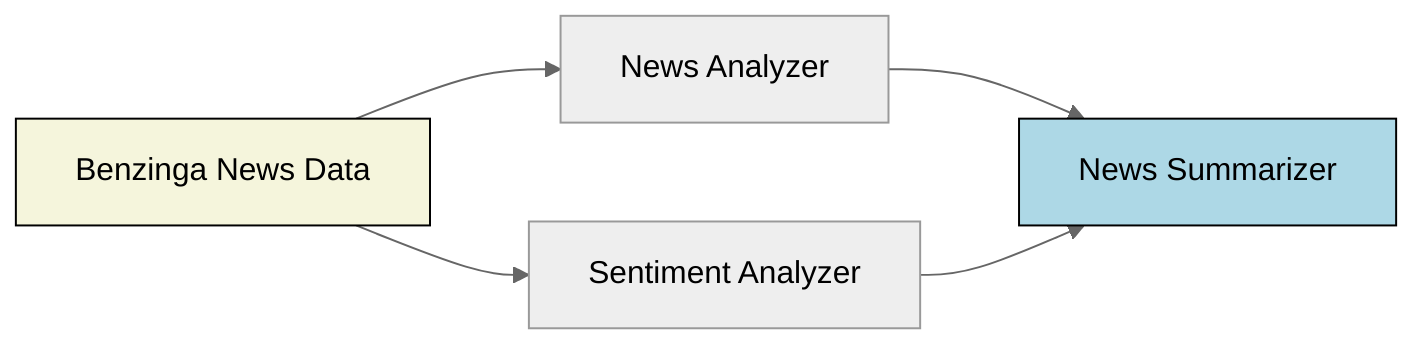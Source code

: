 ---
config:
  look: classic
  theme: neutral
---
flowchart LR
    A["News Analyzer"] --> S["News Summarizer"]
    B["Benzinga News Data"] --> A
    SA["Sentiment Analyzer"] --> S
    B --> SA

    classDef beige fill:#F5F5DC,stroke:black
    class B beige

    classDef lightBlue fill:#ADD8E6,stroke:black
    class S lightBlue